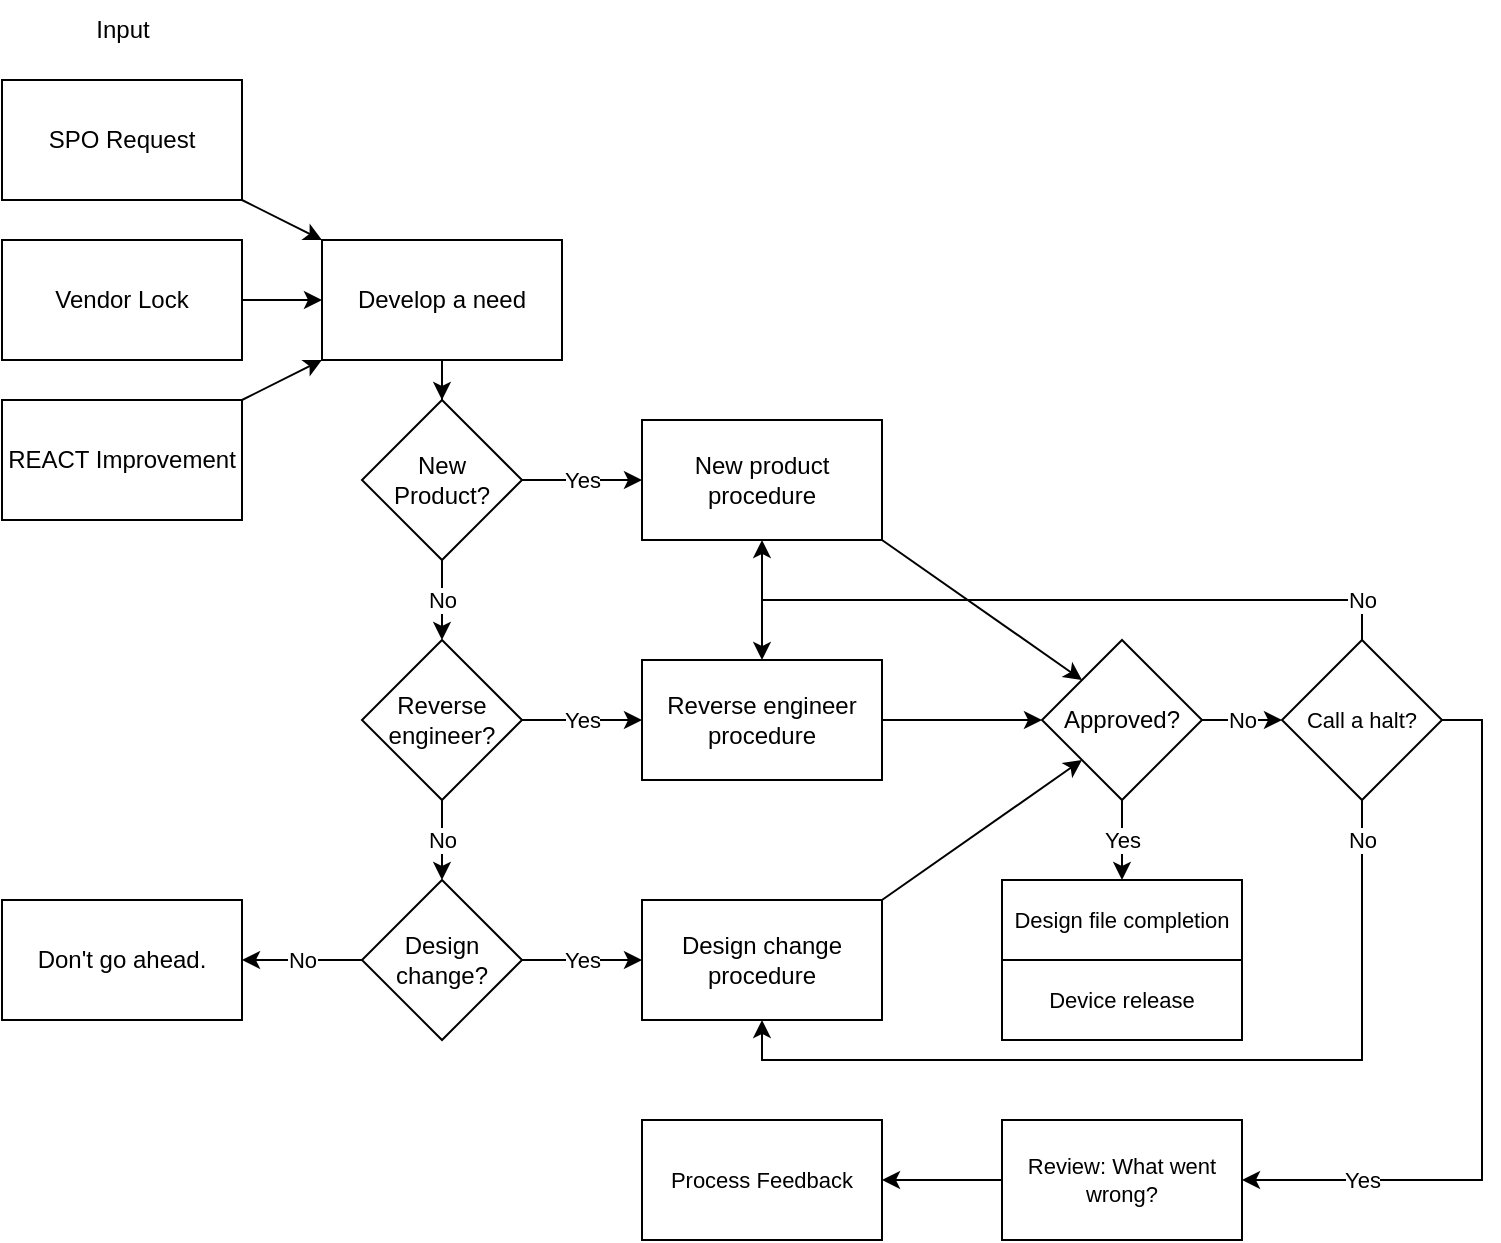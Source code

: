 <mxfile version="23.1.5" type="github">
  <diagram name="Page-1" id="b9fnBNgqnIWqM7CLBv2y">
    <mxGraphModel dx="1367" dy="1096" grid="1" gridSize="10" guides="1" tooltips="1" connect="1" arrows="1" fold="1" page="1" pageScale="1" pageWidth="1100" pageHeight="850" math="0" shadow="0">
      <root>
        <mxCell id="0" />
        <mxCell id="1" parent="0" />
        <mxCell id="5GwKu-te4NYEdRIqfAdi-7" style="rounded=0;orthogonalLoop=1;jettySize=auto;html=1;exitX=1;exitY=1;exitDx=0;exitDy=0;entryX=0;entryY=0;entryDx=0;entryDy=0;" parent="1" source="5GwKu-te4NYEdRIqfAdi-2" target="5GwKu-te4NYEdRIqfAdi-6" edge="1">
          <mxGeometry relative="1" as="geometry" />
        </mxCell>
        <mxCell id="5GwKu-te4NYEdRIqfAdi-2" value="SPO Request" style="rounded=0;whiteSpace=wrap;html=1;" parent="1" vertex="1">
          <mxGeometry x="80" y="120" width="120" height="60" as="geometry" />
        </mxCell>
        <mxCell id="5GwKu-te4NYEdRIqfAdi-3" value="Input" style="text;html=1;align=center;verticalAlign=middle;resizable=0;points=[];autosize=1;strokeColor=none;fillColor=none;" parent="1" vertex="1">
          <mxGeometry x="115" y="80" width="50" height="30" as="geometry" />
        </mxCell>
        <mxCell id="5GwKu-te4NYEdRIqfAdi-8" style="rounded=0;orthogonalLoop=1;jettySize=auto;html=1;exitX=1;exitY=0.5;exitDx=0;exitDy=0;entryX=0;entryY=0.5;entryDx=0;entryDy=0;" parent="1" source="5GwKu-te4NYEdRIqfAdi-4" target="5GwKu-te4NYEdRIqfAdi-6" edge="1">
          <mxGeometry relative="1" as="geometry" />
        </mxCell>
        <mxCell id="5GwKu-te4NYEdRIqfAdi-4" value="Vendor Lock" style="rounded=0;whiteSpace=wrap;html=1;" parent="1" vertex="1">
          <mxGeometry x="80" y="200" width="120" height="60" as="geometry" />
        </mxCell>
        <mxCell id="5GwKu-te4NYEdRIqfAdi-9" style="rounded=0;orthogonalLoop=1;jettySize=auto;html=1;exitX=1;exitY=0;exitDx=0;exitDy=0;entryX=0;entryY=1;entryDx=0;entryDy=0;" parent="1" source="5GwKu-te4NYEdRIqfAdi-5" target="5GwKu-te4NYEdRIqfAdi-6" edge="1">
          <mxGeometry relative="1" as="geometry" />
        </mxCell>
        <mxCell id="5GwKu-te4NYEdRIqfAdi-5" value="REACT Improvement" style="rounded=0;whiteSpace=wrap;html=1;" parent="1" vertex="1">
          <mxGeometry x="80" y="280" width="120" height="60" as="geometry" />
        </mxCell>
        <mxCell id="5GwKu-te4NYEdRIqfAdi-11" value="" style="edgeStyle=orthogonalEdgeStyle;rounded=0;orthogonalLoop=1;jettySize=auto;html=1;" parent="1" source="5GwKu-te4NYEdRIqfAdi-6" target="5GwKu-te4NYEdRIqfAdi-10" edge="1">
          <mxGeometry relative="1" as="geometry" />
        </mxCell>
        <mxCell id="5GwKu-te4NYEdRIqfAdi-6" value="Develop a need" style="rounded=0;whiteSpace=wrap;html=1;" parent="1" vertex="1">
          <mxGeometry x="240" y="200" width="120" height="60" as="geometry" />
        </mxCell>
        <mxCell id="5GwKu-te4NYEdRIqfAdi-13" value="No" style="edgeStyle=orthogonalEdgeStyle;rounded=0;orthogonalLoop=1;jettySize=auto;html=1;" parent="1" source="5GwKu-te4NYEdRIqfAdi-10" target="5GwKu-te4NYEdRIqfAdi-12" edge="1">
          <mxGeometry relative="1" as="geometry" />
        </mxCell>
        <mxCell id="5GwKu-te4NYEdRIqfAdi-15" value="Yes" style="edgeStyle=orthogonalEdgeStyle;rounded=0;orthogonalLoop=1;jettySize=auto;html=1;" parent="1" source="5GwKu-te4NYEdRIqfAdi-10" target="5GwKu-te4NYEdRIqfAdi-14" edge="1">
          <mxGeometry relative="1" as="geometry" />
        </mxCell>
        <mxCell id="5GwKu-te4NYEdRIqfAdi-10" value="New&lt;br&gt;Product?" style="rhombus;whiteSpace=wrap;html=1;" parent="1" vertex="1">
          <mxGeometry x="260" y="280" width="80" height="80" as="geometry" />
        </mxCell>
        <mxCell id="5GwKu-te4NYEdRIqfAdi-17" value="Yes" style="edgeStyle=orthogonalEdgeStyle;rounded=0;orthogonalLoop=1;jettySize=auto;html=1;" parent="1" source="5GwKu-te4NYEdRIqfAdi-12" target="5GwKu-te4NYEdRIqfAdi-16" edge="1">
          <mxGeometry relative="1" as="geometry" />
        </mxCell>
        <mxCell id="5GwKu-te4NYEdRIqfAdi-19" value="No" style="edgeStyle=orthogonalEdgeStyle;rounded=0;orthogonalLoop=1;jettySize=auto;html=1;" parent="1" source="5GwKu-te4NYEdRIqfAdi-12" target="5GwKu-te4NYEdRIqfAdi-18" edge="1">
          <mxGeometry relative="1" as="geometry" />
        </mxCell>
        <mxCell id="5GwKu-te4NYEdRIqfAdi-12" value="Reverse&lt;br&gt;engineer?" style="rhombus;whiteSpace=wrap;html=1;" parent="1" vertex="1">
          <mxGeometry x="260" y="400" width="80" height="80" as="geometry" />
        </mxCell>
        <mxCell id="5GwKu-te4NYEdRIqfAdi-26" style="rounded=0;orthogonalLoop=1;jettySize=auto;html=1;exitX=1;exitY=1;exitDx=0;exitDy=0;entryX=0;entryY=0;entryDx=0;entryDy=0;" parent="1" source="5GwKu-te4NYEdRIqfAdi-14" target="5GwKu-te4NYEdRIqfAdi-25" edge="1">
          <mxGeometry relative="1" as="geometry" />
        </mxCell>
        <mxCell id="5GwKu-te4NYEdRIqfAdi-14" value="New product procedure" style="rounded=0;whiteSpace=wrap;html=1;" parent="1" vertex="1">
          <mxGeometry x="400" y="290" width="120" height="60" as="geometry" />
        </mxCell>
        <mxCell id="5GwKu-te4NYEdRIqfAdi-27" value="" style="rounded=0;orthogonalLoop=1;jettySize=auto;html=1;" parent="1" source="5GwKu-te4NYEdRIqfAdi-16" target="5GwKu-te4NYEdRIqfAdi-25" edge="1">
          <mxGeometry relative="1" as="geometry" />
        </mxCell>
        <mxCell id="5GwKu-te4NYEdRIqfAdi-41" style="edgeStyle=none;rounded=0;orthogonalLoop=1;jettySize=auto;html=1;exitX=0.5;exitY=0;exitDx=0;exitDy=0;strokeColor=default;align=center;verticalAlign=middle;fontFamily=Helvetica;fontSize=11;fontColor=default;labelBackgroundColor=default;endArrow=none;startArrow=classic;startFill=1;endFill=0;" parent="1" source="5GwKu-te4NYEdRIqfAdi-16" edge="1">
          <mxGeometry relative="1" as="geometry">
            <mxPoint x="460" y="380" as="targetPoint" />
          </mxGeometry>
        </mxCell>
        <mxCell id="5GwKu-te4NYEdRIqfAdi-16" value="Reverse engineer procedure" style="rounded=0;whiteSpace=wrap;html=1;" parent="1" vertex="1">
          <mxGeometry x="400" y="410" width="120" height="60" as="geometry" />
        </mxCell>
        <mxCell id="5GwKu-te4NYEdRIqfAdi-22" value="Yes" style="edgeStyle=orthogonalEdgeStyle;rounded=0;orthogonalLoop=1;jettySize=auto;html=1;" parent="1" source="5GwKu-te4NYEdRIqfAdi-18" target="5GwKu-te4NYEdRIqfAdi-21" edge="1">
          <mxGeometry relative="1" as="geometry" />
        </mxCell>
        <mxCell id="5GwKu-te4NYEdRIqfAdi-24" value="No" style="edgeStyle=orthogonalEdgeStyle;rounded=0;orthogonalLoop=1;jettySize=auto;html=1;" parent="1" source="5GwKu-te4NYEdRIqfAdi-18" target="5GwKu-te4NYEdRIqfAdi-23" edge="1">
          <mxGeometry relative="1" as="geometry" />
        </mxCell>
        <mxCell id="5GwKu-te4NYEdRIqfAdi-18" value="Design&lt;br&gt;change?" style="rhombus;whiteSpace=wrap;html=1;" parent="1" vertex="1">
          <mxGeometry x="260" y="520" width="80" height="80" as="geometry" />
        </mxCell>
        <mxCell id="5GwKu-te4NYEdRIqfAdi-28" style="rounded=0;orthogonalLoop=1;jettySize=auto;html=1;exitX=1;exitY=0;exitDx=0;exitDy=0;entryX=0;entryY=1;entryDx=0;entryDy=0;" parent="1" source="5GwKu-te4NYEdRIqfAdi-21" target="5GwKu-te4NYEdRIqfAdi-25" edge="1">
          <mxGeometry relative="1" as="geometry" />
        </mxCell>
        <mxCell id="5GwKu-te4NYEdRIqfAdi-21" value="Design change procedure" style="rounded=0;whiteSpace=wrap;html=1;" parent="1" vertex="1">
          <mxGeometry x="400" y="530" width="120" height="60" as="geometry" />
        </mxCell>
        <mxCell id="5GwKu-te4NYEdRIqfAdi-23" value="Don&#39;t go ahead." style="rounded=0;whiteSpace=wrap;html=1;" parent="1" vertex="1">
          <mxGeometry x="80" y="530" width="120" height="60" as="geometry" />
        </mxCell>
        <mxCell id="5GwKu-te4NYEdRIqfAdi-31" value="Yes" style="rounded=0;orthogonalLoop=1;jettySize=auto;html=1;exitX=0.5;exitY=1;exitDx=0;exitDy=0;entryX=0.5;entryY=0;entryDx=0;entryDy=0;" parent="1" source="5GwKu-te4NYEdRIqfAdi-25" target="5GwKu-te4NYEdRIqfAdi-35" edge="1">
          <mxGeometry relative="1" as="geometry">
            <mxPoint x="640" y="520" as="targetPoint" />
          </mxGeometry>
        </mxCell>
        <mxCell id="5GwKu-te4NYEdRIqfAdi-38" value="No" style="edgeStyle=none;rounded=0;orthogonalLoop=1;jettySize=auto;html=1;strokeColor=default;align=center;verticalAlign=middle;fontFamily=Helvetica;fontSize=11;fontColor=default;labelBackgroundColor=default;endArrow=classic;" parent="1" source="5GwKu-te4NYEdRIqfAdi-25" target="5GwKu-te4NYEdRIqfAdi-37" edge="1">
          <mxGeometry relative="1" as="geometry" />
        </mxCell>
        <mxCell id="5GwKu-te4NYEdRIqfAdi-25" value="Approved?" style="rhombus;whiteSpace=wrap;html=1;" parent="1" vertex="1">
          <mxGeometry x="600" y="400" width="80" height="80" as="geometry" />
        </mxCell>
        <mxCell id="5GwKu-te4NYEdRIqfAdi-35" value="Design file completion" style="rounded=0;whiteSpace=wrap;html=1;fontFamily=Helvetica;fontSize=11;fontColor=default;labelBackgroundColor=default;" parent="1" vertex="1">
          <mxGeometry x="580" y="520" width="120" height="40" as="geometry" />
        </mxCell>
        <mxCell id="5GwKu-te4NYEdRIqfAdi-36" value="Device release" style="rounded=0;whiteSpace=wrap;html=1;fontFamily=Helvetica;fontSize=11;fontColor=default;labelBackgroundColor=default;" parent="1" vertex="1">
          <mxGeometry x="580" y="560" width="120" height="40" as="geometry" />
        </mxCell>
        <mxCell id="5GwKu-te4NYEdRIqfAdi-39" value="No" style="edgeStyle=orthogonalEdgeStyle;rounded=0;orthogonalLoop=1;jettySize=auto;html=1;exitX=0.5;exitY=0;exitDx=0;exitDy=0;strokeColor=default;align=center;verticalAlign=middle;fontFamily=Helvetica;fontSize=11;fontColor=default;labelBackgroundColor=default;endArrow=classic;entryX=0.5;entryY=1;entryDx=0;entryDy=0;" parent="1" source="5GwKu-te4NYEdRIqfAdi-37" target="5GwKu-te4NYEdRIqfAdi-14" edge="1">
          <mxGeometry x="-0.886" relative="1" as="geometry">
            <mxPoint x="460" y="380" as="targetPoint" />
            <Array as="points">
              <mxPoint x="760" y="380" />
              <mxPoint x="460" y="380" />
            </Array>
            <mxPoint as="offset" />
          </mxGeometry>
        </mxCell>
        <mxCell id="5GwKu-te4NYEdRIqfAdi-43" value="No" style="edgeStyle=orthogonalEdgeStyle;rounded=0;orthogonalLoop=1;jettySize=auto;html=1;exitX=0.5;exitY=1;exitDx=0;exitDy=0;entryX=0.5;entryY=1;entryDx=0;entryDy=0;strokeColor=default;align=center;verticalAlign=middle;fontFamily=Helvetica;fontSize=11;fontColor=default;labelBackgroundColor=default;endArrow=classic;" parent="1" source="5GwKu-te4NYEdRIqfAdi-37" target="5GwKu-te4NYEdRIqfAdi-21" edge="1">
          <mxGeometry x="-0.911" relative="1" as="geometry">
            <mxPoint as="offset" />
          </mxGeometry>
        </mxCell>
        <mxCell id="5GwKu-te4NYEdRIqfAdi-45" value="Yes" style="edgeStyle=orthogonalEdgeStyle;rounded=0;orthogonalLoop=1;jettySize=auto;html=1;exitX=1;exitY=0.5;exitDx=0;exitDy=0;entryX=1;entryY=0.5;entryDx=0;entryDy=0;strokeColor=default;align=center;verticalAlign=middle;fontFamily=Helvetica;fontSize=11;fontColor=default;labelBackgroundColor=default;endArrow=classic;" parent="1" source="5GwKu-te4NYEdRIqfAdi-37" target="5GwKu-te4NYEdRIqfAdi-44" edge="1">
          <mxGeometry x="0.676" relative="1" as="geometry">
            <mxPoint as="offset" />
          </mxGeometry>
        </mxCell>
        <mxCell id="5GwKu-te4NYEdRIqfAdi-37" value="Call a halt?" style="rhombus;whiteSpace=wrap;html=1;fontFamily=Helvetica;fontSize=11;fontColor=default;labelBackgroundColor=default;" parent="1" vertex="1">
          <mxGeometry x="720" y="400" width="80" height="80" as="geometry" />
        </mxCell>
        <mxCell id="5GwKu-te4NYEdRIqfAdi-48" style="edgeStyle=none;rounded=0;orthogonalLoop=1;jettySize=auto;html=1;exitX=0;exitY=0.5;exitDx=0;exitDy=0;entryX=1;entryY=0.5;entryDx=0;entryDy=0;strokeColor=default;align=center;verticalAlign=middle;fontFamily=Helvetica;fontSize=11;fontColor=default;labelBackgroundColor=default;endArrow=classic;" parent="1" source="5GwKu-te4NYEdRIqfAdi-44" target="5GwKu-te4NYEdRIqfAdi-46" edge="1">
          <mxGeometry relative="1" as="geometry" />
        </mxCell>
        <mxCell id="5GwKu-te4NYEdRIqfAdi-44" value="Review: What went wrong?" style="rounded=0;whiteSpace=wrap;html=1;fontFamily=Helvetica;fontSize=11;fontColor=default;labelBackgroundColor=default;" parent="1" vertex="1">
          <mxGeometry x="580" y="640" width="120" height="60" as="geometry" />
        </mxCell>
        <mxCell id="5GwKu-te4NYEdRIqfAdi-46" value="Process Feedback" style="rounded=0;whiteSpace=wrap;html=1;fontFamily=Helvetica;fontSize=11;fontColor=default;labelBackgroundColor=default;" parent="1" vertex="1">
          <mxGeometry x="400" y="640" width="120" height="60" as="geometry" />
        </mxCell>
      </root>
    </mxGraphModel>
  </diagram>
</mxfile>

